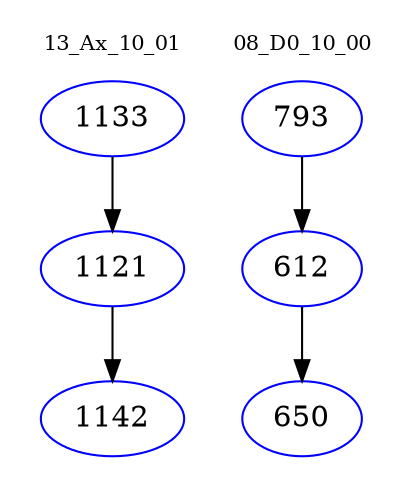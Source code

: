digraph{
subgraph cluster_0 {
color = white
label = "13_Ax_10_01";
fontsize=10;
T0_1133 [label="1133", color="blue"]
T0_1133 -> T0_1121 [color="black"]
T0_1121 [label="1121", color="blue"]
T0_1121 -> T0_1142 [color="black"]
T0_1142 [label="1142", color="blue"]
}
subgraph cluster_1 {
color = white
label = "08_D0_10_00";
fontsize=10;
T1_793 [label="793", color="blue"]
T1_793 -> T1_612 [color="black"]
T1_612 [label="612", color="blue"]
T1_612 -> T1_650 [color="black"]
T1_650 [label="650", color="blue"]
}
}
